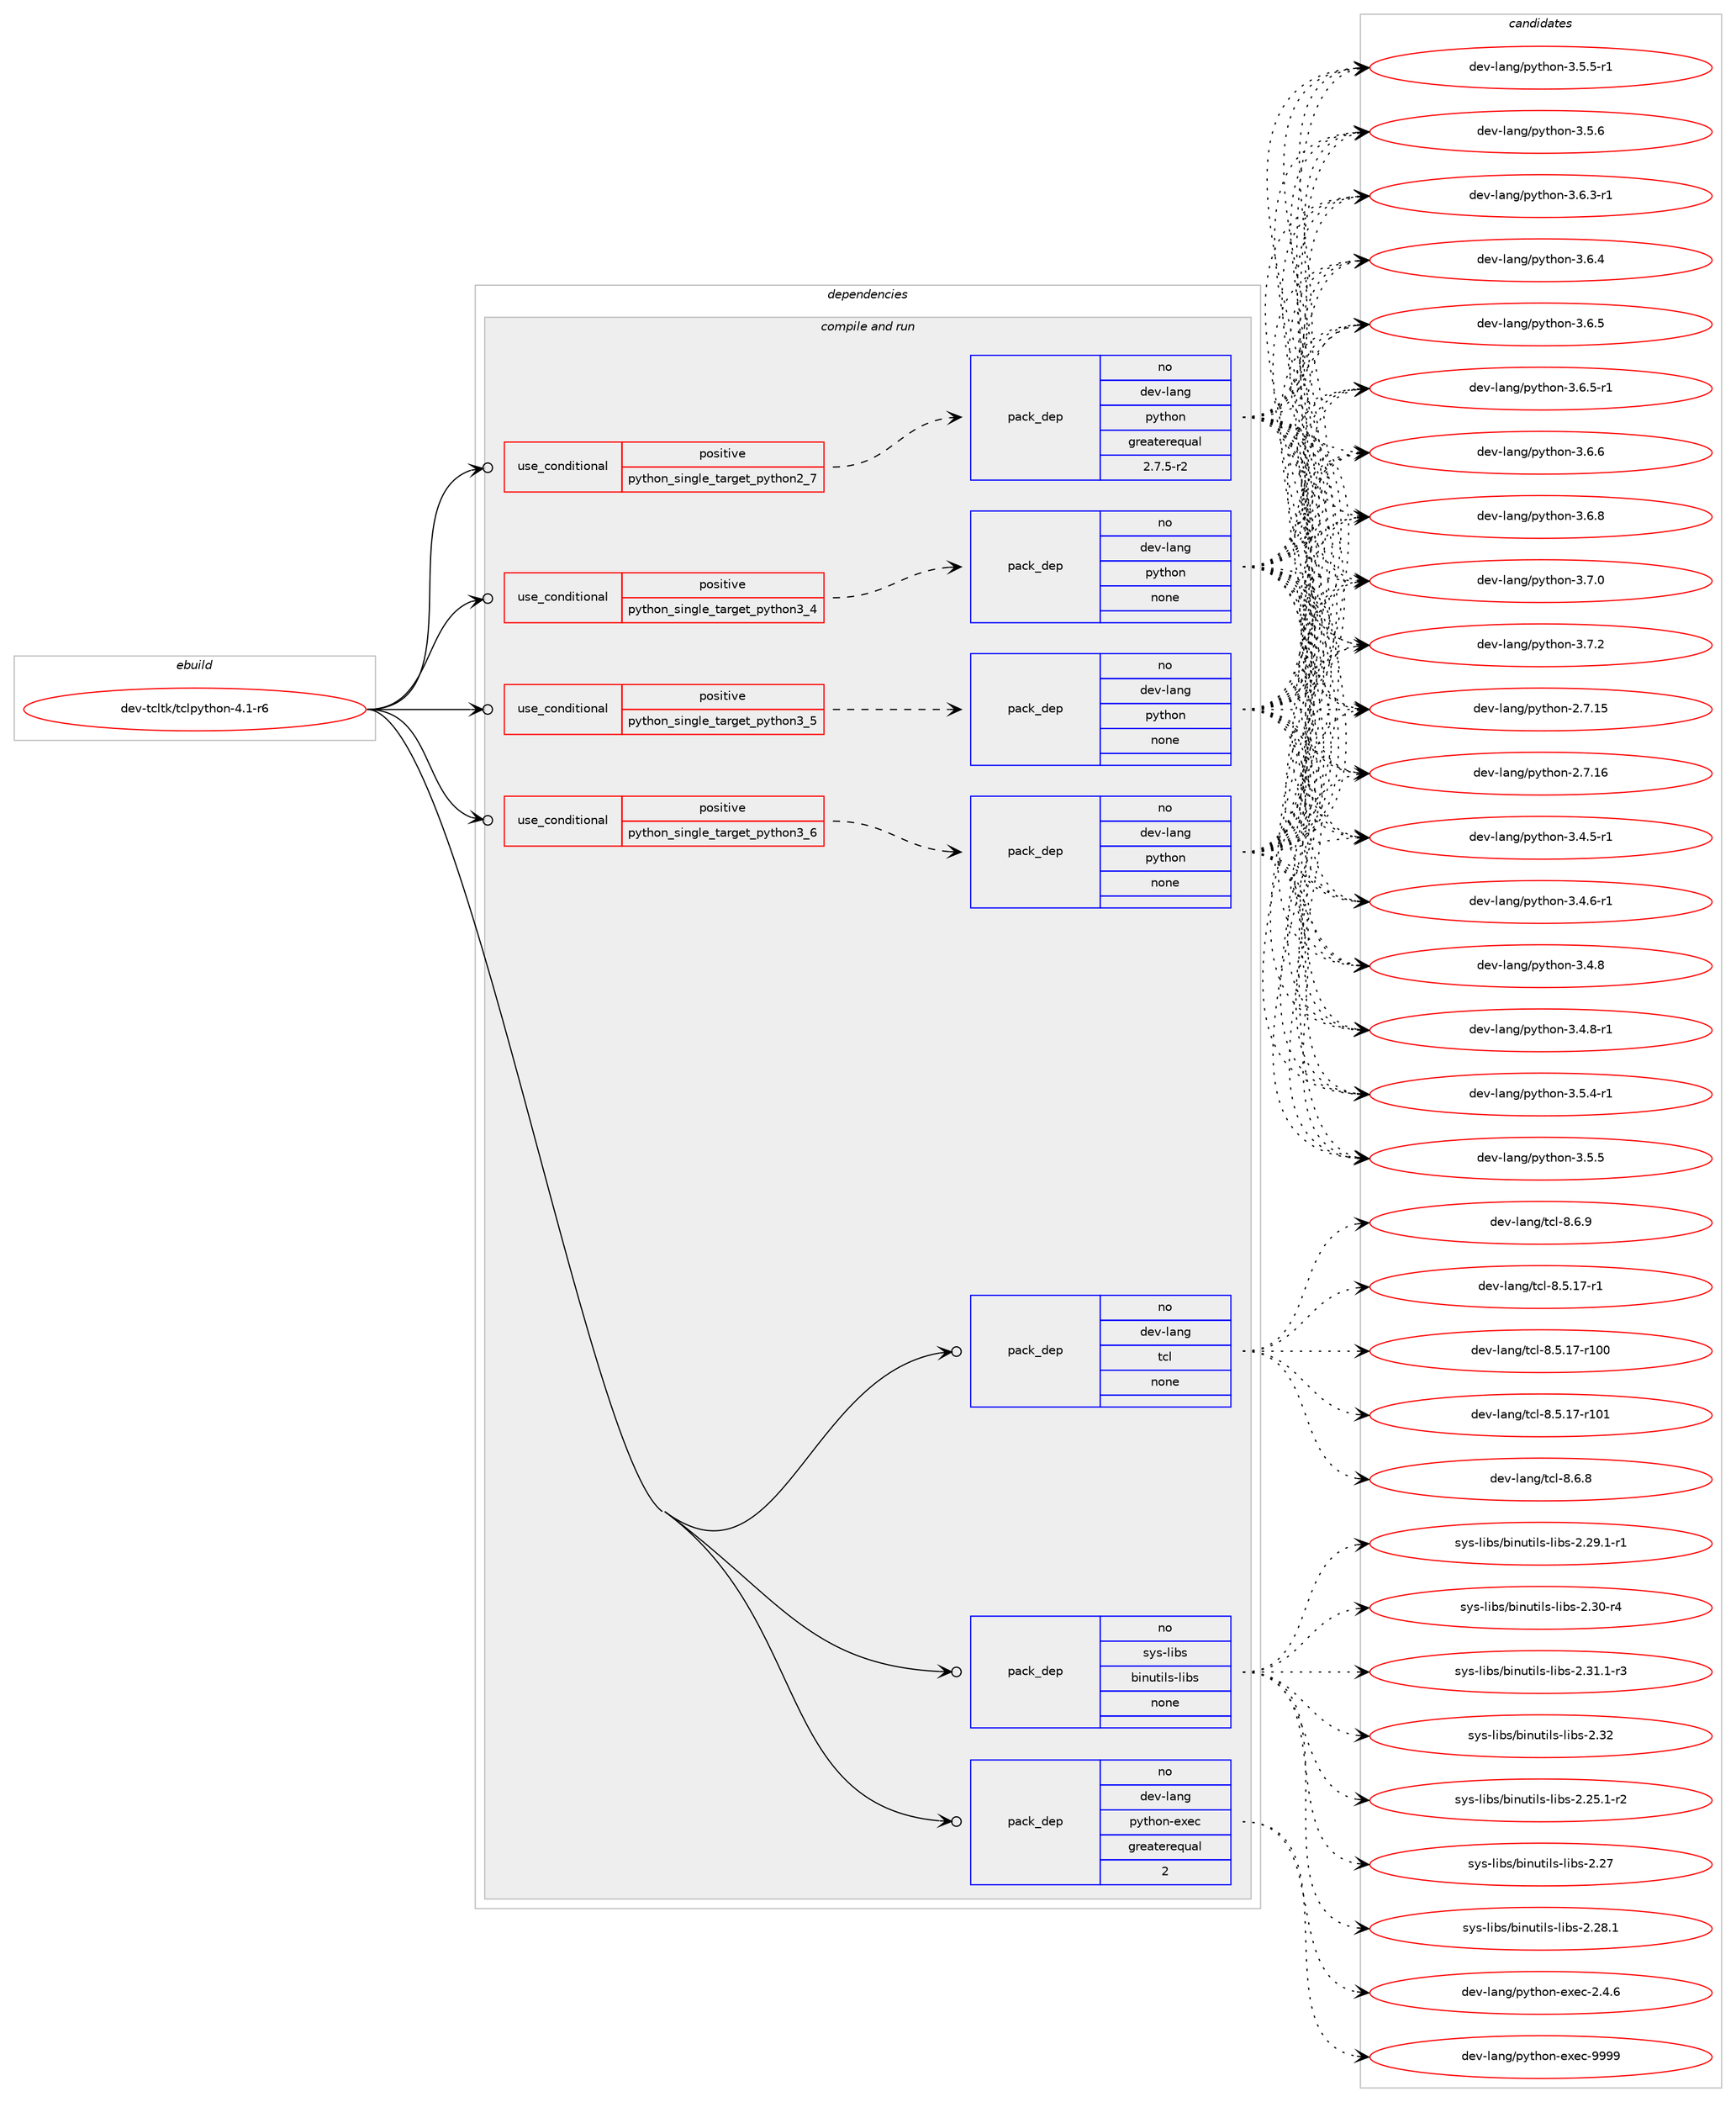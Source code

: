 digraph prolog {

# *************
# Graph options
# *************

newrank=true;
concentrate=true;
compound=true;
graph [rankdir=LR,fontname=Helvetica,fontsize=10,ranksep=1.5];#, ranksep=2.5, nodesep=0.2];
edge  [arrowhead=vee];
node  [fontname=Helvetica,fontsize=10];

# **********
# The ebuild
# **********

subgraph cluster_leftcol {
color=gray;
rank=same;
label=<<i>ebuild</i>>;
id [label="dev-tcltk/tclpython-4.1-r6", color=red, width=4, href="../dev-tcltk/tclpython-4.1-r6.svg"];
}

# ****************
# The dependencies
# ****************

subgraph cluster_midcol {
color=gray;
label=<<i>dependencies</i>>;
subgraph cluster_compile {
fillcolor="#eeeeee";
style=filled;
label=<<i>compile</i>>;
}
subgraph cluster_compileandrun {
fillcolor="#eeeeee";
style=filled;
label=<<i>compile and run</i>>;
subgraph cond422958 {
dependency1538985 [label=<<TABLE BORDER="0" CELLBORDER="1" CELLSPACING="0" CELLPADDING="4"><TR><TD ROWSPAN="3" CELLPADDING="10">use_conditional</TD></TR><TR><TD>positive</TD></TR><TR><TD>python_single_target_python2_7</TD></TR></TABLE>>, shape=none, color=red];
subgraph pack1092467 {
dependency1538986 [label=<<TABLE BORDER="0" CELLBORDER="1" CELLSPACING="0" CELLPADDING="4" WIDTH="220"><TR><TD ROWSPAN="6" CELLPADDING="30">pack_dep</TD></TR><TR><TD WIDTH="110">no</TD></TR><TR><TD>dev-lang</TD></TR><TR><TD>python</TD></TR><TR><TD>greaterequal</TD></TR><TR><TD>2.7.5-r2</TD></TR></TABLE>>, shape=none, color=blue];
}
dependency1538985:e -> dependency1538986:w [weight=20,style="dashed",arrowhead="vee"];
}
id:e -> dependency1538985:w [weight=20,style="solid",arrowhead="odotvee"];
subgraph cond422959 {
dependency1538987 [label=<<TABLE BORDER="0" CELLBORDER="1" CELLSPACING="0" CELLPADDING="4"><TR><TD ROWSPAN="3" CELLPADDING="10">use_conditional</TD></TR><TR><TD>positive</TD></TR><TR><TD>python_single_target_python3_4</TD></TR></TABLE>>, shape=none, color=red];
subgraph pack1092468 {
dependency1538988 [label=<<TABLE BORDER="0" CELLBORDER="1" CELLSPACING="0" CELLPADDING="4" WIDTH="220"><TR><TD ROWSPAN="6" CELLPADDING="30">pack_dep</TD></TR><TR><TD WIDTH="110">no</TD></TR><TR><TD>dev-lang</TD></TR><TR><TD>python</TD></TR><TR><TD>none</TD></TR><TR><TD></TD></TR></TABLE>>, shape=none, color=blue];
}
dependency1538987:e -> dependency1538988:w [weight=20,style="dashed",arrowhead="vee"];
}
id:e -> dependency1538987:w [weight=20,style="solid",arrowhead="odotvee"];
subgraph cond422960 {
dependency1538989 [label=<<TABLE BORDER="0" CELLBORDER="1" CELLSPACING="0" CELLPADDING="4"><TR><TD ROWSPAN="3" CELLPADDING="10">use_conditional</TD></TR><TR><TD>positive</TD></TR><TR><TD>python_single_target_python3_5</TD></TR></TABLE>>, shape=none, color=red];
subgraph pack1092469 {
dependency1538990 [label=<<TABLE BORDER="0" CELLBORDER="1" CELLSPACING="0" CELLPADDING="4" WIDTH="220"><TR><TD ROWSPAN="6" CELLPADDING="30">pack_dep</TD></TR><TR><TD WIDTH="110">no</TD></TR><TR><TD>dev-lang</TD></TR><TR><TD>python</TD></TR><TR><TD>none</TD></TR><TR><TD></TD></TR></TABLE>>, shape=none, color=blue];
}
dependency1538989:e -> dependency1538990:w [weight=20,style="dashed",arrowhead="vee"];
}
id:e -> dependency1538989:w [weight=20,style="solid",arrowhead="odotvee"];
subgraph cond422961 {
dependency1538991 [label=<<TABLE BORDER="0" CELLBORDER="1" CELLSPACING="0" CELLPADDING="4"><TR><TD ROWSPAN="3" CELLPADDING="10">use_conditional</TD></TR><TR><TD>positive</TD></TR><TR><TD>python_single_target_python3_6</TD></TR></TABLE>>, shape=none, color=red];
subgraph pack1092470 {
dependency1538992 [label=<<TABLE BORDER="0" CELLBORDER="1" CELLSPACING="0" CELLPADDING="4" WIDTH="220"><TR><TD ROWSPAN="6" CELLPADDING="30">pack_dep</TD></TR><TR><TD WIDTH="110">no</TD></TR><TR><TD>dev-lang</TD></TR><TR><TD>python</TD></TR><TR><TD>none</TD></TR><TR><TD></TD></TR></TABLE>>, shape=none, color=blue];
}
dependency1538991:e -> dependency1538992:w [weight=20,style="dashed",arrowhead="vee"];
}
id:e -> dependency1538991:w [weight=20,style="solid",arrowhead="odotvee"];
subgraph pack1092471 {
dependency1538993 [label=<<TABLE BORDER="0" CELLBORDER="1" CELLSPACING="0" CELLPADDING="4" WIDTH="220"><TR><TD ROWSPAN="6" CELLPADDING="30">pack_dep</TD></TR><TR><TD WIDTH="110">no</TD></TR><TR><TD>dev-lang</TD></TR><TR><TD>python-exec</TD></TR><TR><TD>greaterequal</TD></TR><TR><TD>2</TD></TR></TABLE>>, shape=none, color=blue];
}
id:e -> dependency1538993:w [weight=20,style="solid",arrowhead="odotvee"];
subgraph pack1092472 {
dependency1538994 [label=<<TABLE BORDER="0" CELLBORDER="1" CELLSPACING="0" CELLPADDING="4" WIDTH="220"><TR><TD ROWSPAN="6" CELLPADDING="30">pack_dep</TD></TR><TR><TD WIDTH="110">no</TD></TR><TR><TD>dev-lang</TD></TR><TR><TD>tcl</TD></TR><TR><TD>none</TD></TR><TR><TD></TD></TR></TABLE>>, shape=none, color=blue];
}
id:e -> dependency1538994:w [weight=20,style="solid",arrowhead="odotvee"];
subgraph pack1092473 {
dependency1538995 [label=<<TABLE BORDER="0" CELLBORDER="1" CELLSPACING="0" CELLPADDING="4" WIDTH="220"><TR><TD ROWSPAN="6" CELLPADDING="30">pack_dep</TD></TR><TR><TD WIDTH="110">no</TD></TR><TR><TD>sys-libs</TD></TR><TR><TD>binutils-libs</TD></TR><TR><TD>none</TD></TR><TR><TD></TD></TR></TABLE>>, shape=none, color=blue];
}
id:e -> dependency1538995:w [weight=20,style="solid",arrowhead="odotvee"];
}
subgraph cluster_run {
fillcolor="#eeeeee";
style=filled;
label=<<i>run</i>>;
}
}

# **************
# The candidates
# **************

subgraph cluster_choices {
rank=same;
color=gray;
label=<<i>candidates</i>>;

subgraph choice1092467 {
color=black;
nodesep=1;
choice10010111845108971101034711212111610411111045504655464953 [label="dev-lang/python-2.7.15", color=red, width=4,href="../dev-lang/python-2.7.15.svg"];
choice10010111845108971101034711212111610411111045504655464954 [label="dev-lang/python-2.7.16", color=red, width=4,href="../dev-lang/python-2.7.16.svg"];
choice1001011184510897110103471121211161041111104551465246534511449 [label="dev-lang/python-3.4.5-r1", color=red, width=4,href="../dev-lang/python-3.4.5-r1.svg"];
choice1001011184510897110103471121211161041111104551465246544511449 [label="dev-lang/python-3.4.6-r1", color=red, width=4,href="../dev-lang/python-3.4.6-r1.svg"];
choice100101118451089711010347112121116104111110455146524656 [label="dev-lang/python-3.4.8", color=red, width=4,href="../dev-lang/python-3.4.8.svg"];
choice1001011184510897110103471121211161041111104551465246564511449 [label="dev-lang/python-3.4.8-r1", color=red, width=4,href="../dev-lang/python-3.4.8-r1.svg"];
choice1001011184510897110103471121211161041111104551465346524511449 [label="dev-lang/python-3.5.4-r1", color=red, width=4,href="../dev-lang/python-3.5.4-r1.svg"];
choice100101118451089711010347112121116104111110455146534653 [label="dev-lang/python-3.5.5", color=red, width=4,href="../dev-lang/python-3.5.5.svg"];
choice1001011184510897110103471121211161041111104551465346534511449 [label="dev-lang/python-3.5.5-r1", color=red, width=4,href="../dev-lang/python-3.5.5-r1.svg"];
choice100101118451089711010347112121116104111110455146534654 [label="dev-lang/python-3.5.6", color=red, width=4,href="../dev-lang/python-3.5.6.svg"];
choice1001011184510897110103471121211161041111104551465446514511449 [label="dev-lang/python-3.6.3-r1", color=red, width=4,href="../dev-lang/python-3.6.3-r1.svg"];
choice100101118451089711010347112121116104111110455146544652 [label="dev-lang/python-3.6.4", color=red, width=4,href="../dev-lang/python-3.6.4.svg"];
choice100101118451089711010347112121116104111110455146544653 [label="dev-lang/python-3.6.5", color=red, width=4,href="../dev-lang/python-3.6.5.svg"];
choice1001011184510897110103471121211161041111104551465446534511449 [label="dev-lang/python-3.6.5-r1", color=red, width=4,href="../dev-lang/python-3.6.5-r1.svg"];
choice100101118451089711010347112121116104111110455146544654 [label="dev-lang/python-3.6.6", color=red, width=4,href="../dev-lang/python-3.6.6.svg"];
choice100101118451089711010347112121116104111110455146544656 [label="dev-lang/python-3.6.8", color=red, width=4,href="../dev-lang/python-3.6.8.svg"];
choice100101118451089711010347112121116104111110455146554648 [label="dev-lang/python-3.7.0", color=red, width=4,href="../dev-lang/python-3.7.0.svg"];
choice100101118451089711010347112121116104111110455146554650 [label="dev-lang/python-3.7.2", color=red, width=4,href="../dev-lang/python-3.7.2.svg"];
dependency1538986:e -> choice10010111845108971101034711212111610411111045504655464953:w [style=dotted,weight="100"];
dependency1538986:e -> choice10010111845108971101034711212111610411111045504655464954:w [style=dotted,weight="100"];
dependency1538986:e -> choice1001011184510897110103471121211161041111104551465246534511449:w [style=dotted,weight="100"];
dependency1538986:e -> choice1001011184510897110103471121211161041111104551465246544511449:w [style=dotted,weight="100"];
dependency1538986:e -> choice100101118451089711010347112121116104111110455146524656:w [style=dotted,weight="100"];
dependency1538986:e -> choice1001011184510897110103471121211161041111104551465246564511449:w [style=dotted,weight="100"];
dependency1538986:e -> choice1001011184510897110103471121211161041111104551465346524511449:w [style=dotted,weight="100"];
dependency1538986:e -> choice100101118451089711010347112121116104111110455146534653:w [style=dotted,weight="100"];
dependency1538986:e -> choice1001011184510897110103471121211161041111104551465346534511449:w [style=dotted,weight="100"];
dependency1538986:e -> choice100101118451089711010347112121116104111110455146534654:w [style=dotted,weight="100"];
dependency1538986:e -> choice1001011184510897110103471121211161041111104551465446514511449:w [style=dotted,weight="100"];
dependency1538986:e -> choice100101118451089711010347112121116104111110455146544652:w [style=dotted,weight="100"];
dependency1538986:e -> choice100101118451089711010347112121116104111110455146544653:w [style=dotted,weight="100"];
dependency1538986:e -> choice1001011184510897110103471121211161041111104551465446534511449:w [style=dotted,weight="100"];
dependency1538986:e -> choice100101118451089711010347112121116104111110455146544654:w [style=dotted,weight="100"];
dependency1538986:e -> choice100101118451089711010347112121116104111110455146544656:w [style=dotted,weight="100"];
dependency1538986:e -> choice100101118451089711010347112121116104111110455146554648:w [style=dotted,weight="100"];
dependency1538986:e -> choice100101118451089711010347112121116104111110455146554650:w [style=dotted,weight="100"];
}
subgraph choice1092468 {
color=black;
nodesep=1;
choice10010111845108971101034711212111610411111045504655464953 [label="dev-lang/python-2.7.15", color=red, width=4,href="../dev-lang/python-2.7.15.svg"];
choice10010111845108971101034711212111610411111045504655464954 [label="dev-lang/python-2.7.16", color=red, width=4,href="../dev-lang/python-2.7.16.svg"];
choice1001011184510897110103471121211161041111104551465246534511449 [label="dev-lang/python-3.4.5-r1", color=red, width=4,href="../dev-lang/python-3.4.5-r1.svg"];
choice1001011184510897110103471121211161041111104551465246544511449 [label="dev-lang/python-3.4.6-r1", color=red, width=4,href="../dev-lang/python-3.4.6-r1.svg"];
choice100101118451089711010347112121116104111110455146524656 [label="dev-lang/python-3.4.8", color=red, width=4,href="../dev-lang/python-3.4.8.svg"];
choice1001011184510897110103471121211161041111104551465246564511449 [label="dev-lang/python-3.4.8-r1", color=red, width=4,href="../dev-lang/python-3.4.8-r1.svg"];
choice1001011184510897110103471121211161041111104551465346524511449 [label="dev-lang/python-3.5.4-r1", color=red, width=4,href="../dev-lang/python-3.5.4-r1.svg"];
choice100101118451089711010347112121116104111110455146534653 [label="dev-lang/python-3.5.5", color=red, width=4,href="../dev-lang/python-3.5.5.svg"];
choice1001011184510897110103471121211161041111104551465346534511449 [label="dev-lang/python-3.5.5-r1", color=red, width=4,href="../dev-lang/python-3.5.5-r1.svg"];
choice100101118451089711010347112121116104111110455146534654 [label="dev-lang/python-3.5.6", color=red, width=4,href="../dev-lang/python-3.5.6.svg"];
choice1001011184510897110103471121211161041111104551465446514511449 [label="dev-lang/python-3.6.3-r1", color=red, width=4,href="../dev-lang/python-3.6.3-r1.svg"];
choice100101118451089711010347112121116104111110455146544652 [label="dev-lang/python-3.6.4", color=red, width=4,href="../dev-lang/python-3.6.4.svg"];
choice100101118451089711010347112121116104111110455146544653 [label="dev-lang/python-3.6.5", color=red, width=4,href="../dev-lang/python-3.6.5.svg"];
choice1001011184510897110103471121211161041111104551465446534511449 [label="dev-lang/python-3.6.5-r1", color=red, width=4,href="../dev-lang/python-3.6.5-r1.svg"];
choice100101118451089711010347112121116104111110455146544654 [label="dev-lang/python-3.6.6", color=red, width=4,href="../dev-lang/python-3.6.6.svg"];
choice100101118451089711010347112121116104111110455146544656 [label="dev-lang/python-3.6.8", color=red, width=4,href="../dev-lang/python-3.6.8.svg"];
choice100101118451089711010347112121116104111110455146554648 [label="dev-lang/python-3.7.0", color=red, width=4,href="../dev-lang/python-3.7.0.svg"];
choice100101118451089711010347112121116104111110455146554650 [label="dev-lang/python-3.7.2", color=red, width=4,href="../dev-lang/python-3.7.2.svg"];
dependency1538988:e -> choice10010111845108971101034711212111610411111045504655464953:w [style=dotted,weight="100"];
dependency1538988:e -> choice10010111845108971101034711212111610411111045504655464954:w [style=dotted,weight="100"];
dependency1538988:e -> choice1001011184510897110103471121211161041111104551465246534511449:w [style=dotted,weight="100"];
dependency1538988:e -> choice1001011184510897110103471121211161041111104551465246544511449:w [style=dotted,weight="100"];
dependency1538988:e -> choice100101118451089711010347112121116104111110455146524656:w [style=dotted,weight="100"];
dependency1538988:e -> choice1001011184510897110103471121211161041111104551465246564511449:w [style=dotted,weight="100"];
dependency1538988:e -> choice1001011184510897110103471121211161041111104551465346524511449:w [style=dotted,weight="100"];
dependency1538988:e -> choice100101118451089711010347112121116104111110455146534653:w [style=dotted,weight="100"];
dependency1538988:e -> choice1001011184510897110103471121211161041111104551465346534511449:w [style=dotted,weight="100"];
dependency1538988:e -> choice100101118451089711010347112121116104111110455146534654:w [style=dotted,weight="100"];
dependency1538988:e -> choice1001011184510897110103471121211161041111104551465446514511449:w [style=dotted,weight="100"];
dependency1538988:e -> choice100101118451089711010347112121116104111110455146544652:w [style=dotted,weight="100"];
dependency1538988:e -> choice100101118451089711010347112121116104111110455146544653:w [style=dotted,weight="100"];
dependency1538988:e -> choice1001011184510897110103471121211161041111104551465446534511449:w [style=dotted,weight="100"];
dependency1538988:e -> choice100101118451089711010347112121116104111110455146544654:w [style=dotted,weight="100"];
dependency1538988:e -> choice100101118451089711010347112121116104111110455146544656:w [style=dotted,weight="100"];
dependency1538988:e -> choice100101118451089711010347112121116104111110455146554648:w [style=dotted,weight="100"];
dependency1538988:e -> choice100101118451089711010347112121116104111110455146554650:w [style=dotted,weight="100"];
}
subgraph choice1092469 {
color=black;
nodesep=1;
choice10010111845108971101034711212111610411111045504655464953 [label="dev-lang/python-2.7.15", color=red, width=4,href="../dev-lang/python-2.7.15.svg"];
choice10010111845108971101034711212111610411111045504655464954 [label="dev-lang/python-2.7.16", color=red, width=4,href="../dev-lang/python-2.7.16.svg"];
choice1001011184510897110103471121211161041111104551465246534511449 [label="dev-lang/python-3.4.5-r1", color=red, width=4,href="../dev-lang/python-3.4.5-r1.svg"];
choice1001011184510897110103471121211161041111104551465246544511449 [label="dev-lang/python-3.4.6-r1", color=red, width=4,href="../dev-lang/python-3.4.6-r1.svg"];
choice100101118451089711010347112121116104111110455146524656 [label="dev-lang/python-3.4.8", color=red, width=4,href="../dev-lang/python-3.4.8.svg"];
choice1001011184510897110103471121211161041111104551465246564511449 [label="dev-lang/python-3.4.8-r1", color=red, width=4,href="../dev-lang/python-3.4.8-r1.svg"];
choice1001011184510897110103471121211161041111104551465346524511449 [label="dev-lang/python-3.5.4-r1", color=red, width=4,href="../dev-lang/python-3.5.4-r1.svg"];
choice100101118451089711010347112121116104111110455146534653 [label="dev-lang/python-3.5.5", color=red, width=4,href="../dev-lang/python-3.5.5.svg"];
choice1001011184510897110103471121211161041111104551465346534511449 [label="dev-lang/python-3.5.5-r1", color=red, width=4,href="../dev-lang/python-3.5.5-r1.svg"];
choice100101118451089711010347112121116104111110455146534654 [label="dev-lang/python-3.5.6", color=red, width=4,href="../dev-lang/python-3.5.6.svg"];
choice1001011184510897110103471121211161041111104551465446514511449 [label="dev-lang/python-3.6.3-r1", color=red, width=4,href="../dev-lang/python-3.6.3-r1.svg"];
choice100101118451089711010347112121116104111110455146544652 [label="dev-lang/python-3.6.4", color=red, width=4,href="../dev-lang/python-3.6.4.svg"];
choice100101118451089711010347112121116104111110455146544653 [label="dev-lang/python-3.6.5", color=red, width=4,href="../dev-lang/python-3.6.5.svg"];
choice1001011184510897110103471121211161041111104551465446534511449 [label="dev-lang/python-3.6.5-r1", color=red, width=4,href="../dev-lang/python-3.6.5-r1.svg"];
choice100101118451089711010347112121116104111110455146544654 [label="dev-lang/python-3.6.6", color=red, width=4,href="../dev-lang/python-3.6.6.svg"];
choice100101118451089711010347112121116104111110455146544656 [label="dev-lang/python-3.6.8", color=red, width=4,href="../dev-lang/python-3.6.8.svg"];
choice100101118451089711010347112121116104111110455146554648 [label="dev-lang/python-3.7.0", color=red, width=4,href="../dev-lang/python-3.7.0.svg"];
choice100101118451089711010347112121116104111110455146554650 [label="dev-lang/python-3.7.2", color=red, width=4,href="../dev-lang/python-3.7.2.svg"];
dependency1538990:e -> choice10010111845108971101034711212111610411111045504655464953:w [style=dotted,weight="100"];
dependency1538990:e -> choice10010111845108971101034711212111610411111045504655464954:w [style=dotted,weight="100"];
dependency1538990:e -> choice1001011184510897110103471121211161041111104551465246534511449:w [style=dotted,weight="100"];
dependency1538990:e -> choice1001011184510897110103471121211161041111104551465246544511449:w [style=dotted,weight="100"];
dependency1538990:e -> choice100101118451089711010347112121116104111110455146524656:w [style=dotted,weight="100"];
dependency1538990:e -> choice1001011184510897110103471121211161041111104551465246564511449:w [style=dotted,weight="100"];
dependency1538990:e -> choice1001011184510897110103471121211161041111104551465346524511449:w [style=dotted,weight="100"];
dependency1538990:e -> choice100101118451089711010347112121116104111110455146534653:w [style=dotted,weight="100"];
dependency1538990:e -> choice1001011184510897110103471121211161041111104551465346534511449:w [style=dotted,weight="100"];
dependency1538990:e -> choice100101118451089711010347112121116104111110455146534654:w [style=dotted,weight="100"];
dependency1538990:e -> choice1001011184510897110103471121211161041111104551465446514511449:w [style=dotted,weight="100"];
dependency1538990:e -> choice100101118451089711010347112121116104111110455146544652:w [style=dotted,weight="100"];
dependency1538990:e -> choice100101118451089711010347112121116104111110455146544653:w [style=dotted,weight="100"];
dependency1538990:e -> choice1001011184510897110103471121211161041111104551465446534511449:w [style=dotted,weight="100"];
dependency1538990:e -> choice100101118451089711010347112121116104111110455146544654:w [style=dotted,weight="100"];
dependency1538990:e -> choice100101118451089711010347112121116104111110455146544656:w [style=dotted,weight="100"];
dependency1538990:e -> choice100101118451089711010347112121116104111110455146554648:w [style=dotted,weight="100"];
dependency1538990:e -> choice100101118451089711010347112121116104111110455146554650:w [style=dotted,weight="100"];
}
subgraph choice1092470 {
color=black;
nodesep=1;
choice10010111845108971101034711212111610411111045504655464953 [label="dev-lang/python-2.7.15", color=red, width=4,href="../dev-lang/python-2.7.15.svg"];
choice10010111845108971101034711212111610411111045504655464954 [label="dev-lang/python-2.7.16", color=red, width=4,href="../dev-lang/python-2.7.16.svg"];
choice1001011184510897110103471121211161041111104551465246534511449 [label="dev-lang/python-3.4.5-r1", color=red, width=4,href="../dev-lang/python-3.4.5-r1.svg"];
choice1001011184510897110103471121211161041111104551465246544511449 [label="dev-lang/python-3.4.6-r1", color=red, width=4,href="../dev-lang/python-3.4.6-r1.svg"];
choice100101118451089711010347112121116104111110455146524656 [label="dev-lang/python-3.4.8", color=red, width=4,href="../dev-lang/python-3.4.8.svg"];
choice1001011184510897110103471121211161041111104551465246564511449 [label="dev-lang/python-3.4.8-r1", color=red, width=4,href="../dev-lang/python-3.4.8-r1.svg"];
choice1001011184510897110103471121211161041111104551465346524511449 [label="dev-lang/python-3.5.4-r1", color=red, width=4,href="../dev-lang/python-3.5.4-r1.svg"];
choice100101118451089711010347112121116104111110455146534653 [label="dev-lang/python-3.5.5", color=red, width=4,href="../dev-lang/python-3.5.5.svg"];
choice1001011184510897110103471121211161041111104551465346534511449 [label="dev-lang/python-3.5.5-r1", color=red, width=4,href="../dev-lang/python-3.5.5-r1.svg"];
choice100101118451089711010347112121116104111110455146534654 [label="dev-lang/python-3.5.6", color=red, width=4,href="../dev-lang/python-3.5.6.svg"];
choice1001011184510897110103471121211161041111104551465446514511449 [label="dev-lang/python-3.6.3-r1", color=red, width=4,href="../dev-lang/python-3.6.3-r1.svg"];
choice100101118451089711010347112121116104111110455146544652 [label="dev-lang/python-3.6.4", color=red, width=4,href="../dev-lang/python-3.6.4.svg"];
choice100101118451089711010347112121116104111110455146544653 [label="dev-lang/python-3.6.5", color=red, width=4,href="../dev-lang/python-3.6.5.svg"];
choice1001011184510897110103471121211161041111104551465446534511449 [label="dev-lang/python-3.6.5-r1", color=red, width=4,href="../dev-lang/python-3.6.5-r1.svg"];
choice100101118451089711010347112121116104111110455146544654 [label="dev-lang/python-3.6.6", color=red, width=4,href="../dev-lang/python-3.6.6.svg"];
choice100101118451089711010347112121116104111110455146544656 [label="dev-lang/python-3.6.8", color=red, width=4,href="../dev-lang/python-3.6.8.svg"];
choice100101118451089711010347112121116104111110455146554648 [label="dev-lang/python-3.7.0", color=red, width=4,href="../dev-lang/python-3.7.0.svg"];
choice100101118451089711010347112121116104111110455146554650 [label="dev-lang/python-3.7.2", color=red, width=4,href="../dev-lang/python-3.7.2.svg"];
dependency1538992:e -> choice10010111845108971101034711212111610411111045504655464953:w [style=dotted,weight="100"];
dependency1538992:e -> choice10010111845108971101034711212111610411111045504655464954:w [style=dotted,weight="100"];
dependency1538992:e -> choice1001011184510897110103471121211161041111104551465246534511449:w [style=dotted,weight="100"];
dependency1538992:e -> choice1001011184510897110103471121211161041111104551465246544511449:w [style=dotted,weight="100"];
dependency1538992:e -> choice100101118451089711010347112121116104111110455146524656:w [style=dotted,weight="100"];
dependency1538992:e -> choice1001011184510897110103471121211161041111104551465246564511449:w [style=dotted,weight="100"];
dependency1538992:e -> choice1001011184510897110103471121211161041111104551465346524511449:w [style=dotted,weight="100"];
dependency1538992:e -> choice100101118451089711010347112121116104111110455146534653:w [style=dotted,weight="100"];
dependency1538992:e -> choice1001011184510897110103471121211161041111104551465346534511449:w [style=dotted,weight="100"];
dependency1538992:e -> choice100101118451089711010347112121116104111110455146534654:w [style=dotted,weight="100"];
dependency1538992:e -> choice1001011184510897110103471121211161041111104551465446514511449:w [style=dotted,weight="100"];
dependency1538992:e -> choice100101118451089711010347112121116104111110455146544652:w [style=dotted,weight="100"];
dependency1538992:e -> choice100101118451089711010347112121116104111110455146544653:w [style=dotted,weight="100"];
dependency1538992:e -> choice1001011184510897110103471121211161041111104551465446534511449:w [style=dotted,weight="100"];
dependency1538992:e -> choice100101118451089711010347112121116104111110455146544654:w [style=dotted,weight="100"];
dependency1538992:e -> choice100101118451089711010347112121116104111110455146544656:w [style=dotted,weight="100"];
dependency1538992:e -> choice100101118451089711010347112121116104111110455146554648:w [style=dotted,weight="100"];
dependency1538992:e -> choice100101118451089711010347112121116104111110455146554650:w [style=dotted,weight="100"];
}
subgraph choice1092471 {
color=black;
nodesep=1;
choice1001011184510897110103471121211161041111104510112010199455046524654 [label="dev-lang/python-exec-2.4.6", color=red, width=4,href="../dev-lang/python-exec-2.4.6.svg"];
choice10010111845108971101034711212111610411111045101120101994557575757 [label="dev-lang/python-exec-9999", color=red, width=4,href="../dev-lang/python-exec-9999.svg"];
dependency1538993:e -> choice1001011184510897110103471121211161041111104510112010199455046524654:w [style=dotted,weight="100"];
dependency1538993:e -> choice10010111845108971101034711212111610411111045101120101994557575757:w [style=dotted,weight="100"];
}
subgraph choice1092472 {
color=black;
nodesep=1;
choice10010111845108971101034711699108455646534649554511449 [label="dev-lang/tcl-8.5.17-r1", color=red, width=4,href="../dev-lang/tcl-8.5.17-r1.svg"];
choice100101118451089711010347116991084556465346495545114494848 [label="dev-lang/tcl-8.5.17-r100", color=red, width=4,href="../dev-lang/tcl-8.5.17-r100.svg"];
choice100101118451089711010347116991084556465346495545114494849 [label="dev-lang/tcl-8.5.17-r101", color=red, width=4,href="../dev-lang/tcl-8.5.17-r101.svg"];
choice10010111845108971101034711699108455646544656 [label="dev-lang/tcl-8.6.8", color=red, width=4,href="../dev-lang/tcl-8.6.8.svg"];
choice10010111845108971101034711699108455646544657 [label="dev-lang/tcl-8.6.9", color=red, width=4,href="../dev-lang/tcl-8.6.9.svg"];
dependency1538994:e -> choice10010111845108971101034711699108455646534649554511449:w [style=dotted,weight="100"];
dependency1538994:e -> choice100101118451089711010347116991084556465346495545114494848:w [style=dotted,weight="100"];
dependency1538994:e -> choice100101118451089711010347116991084556465346495545114494849:w [style=dotted,weight="100"];
dependency1538994:e -> choice10010111845108971101034711699108455646544656:w [style=dotted,weight="100"];
dependency1538994:e -> choice10010111845108971101034711699108455646544657:w [style=dotted,weight="100"];
}
subgraph choice1092473 {
color=black;
nodesep=1;
choice115121115451081059811547981051101171161051081154510810598115455046505346494511450 [label="sys-libs/binutils-libs-2.25.1-r2", color=red, width=4,href="../sys-libs/binutils-libs-2.25.1-r2.svg"];
choice1151211154510810598115479810511011711610510811545108105981154550465055 [label="sys-libs/binutils-libs-2.27", color=red, width=4,href="../sys-libs/binutils-libs-2.27.svg"];
choice11512111545108105981154798105110117116105108115451081059811545504650564649 [label="sys-libs/binutils-libs-2.28.1", color=red, width=4,href="../sys-libs/binutils-libs-2.28.1.svg"];
choice115121115451081059811547981051101171161051081154510810598115455046505746494511449 [label="sys-libs/binutils-libs-2.29.1-r1", color=red, width=4,href="../sys-libs/binutils-libs-2.29.1-r1.svg"];
choice11512111545108105981154798105110117116105108115451081059811545504651484511452 [label="sys-libs/binutils-libs-2.30-r4", color=red, width=4,href="../sys-libs/binutils-libs-2.30-r4.svg"];
choice115121115451081059811547981051101171161051081154510810598115455046514946494511451 [label="sys-libs/binutils-libs-2.31.1-r3", color=red, width=4,href="../sys-libs/binutils-libs-2.31.1-r3.svg"];
choice1151211154510810598115479810511011711610510811545108105981154550465150 [label="sys-libs/binutils-libs-2.32", color=red, width=4,href="../sys-libs/binutils-libs-2.32.svg"];
dependency1538995:e -> choice115121115451081059811547981051101171161051081154510810598115455046505346494511450:w [style=dotted,weight="100"];
dependency1538995:e -> choice1151211154510810598115479810511011711610510811545108105981154550465055:w [style=dotted,weight="100"];
dependency1538995:e -> choice11512111545108105981154798105110117116105108115451081059811545504650564649:w [style=dotted,weight="100"];
dependency1538995:e -> choice115121115451081059811547981051101171161051081154510810598115455046505746494511449:w [style=dotted,weight="100"];
dependency1538995:e -> choice11512111545108105981154798105110117116105108115451081059811545504651484511452:w [style=dotted,weight="100"];
dependency1538995:e -> choice115121115451081059811547981051101171161051081154510810598115455046514946494511451:w [style=dotted,weight="100"];
dependency1538995:e -> choice1151211154510810598115479810511011711610510811545108105981154550465150:w [style=dotted,weight="100"];
}
}

}
